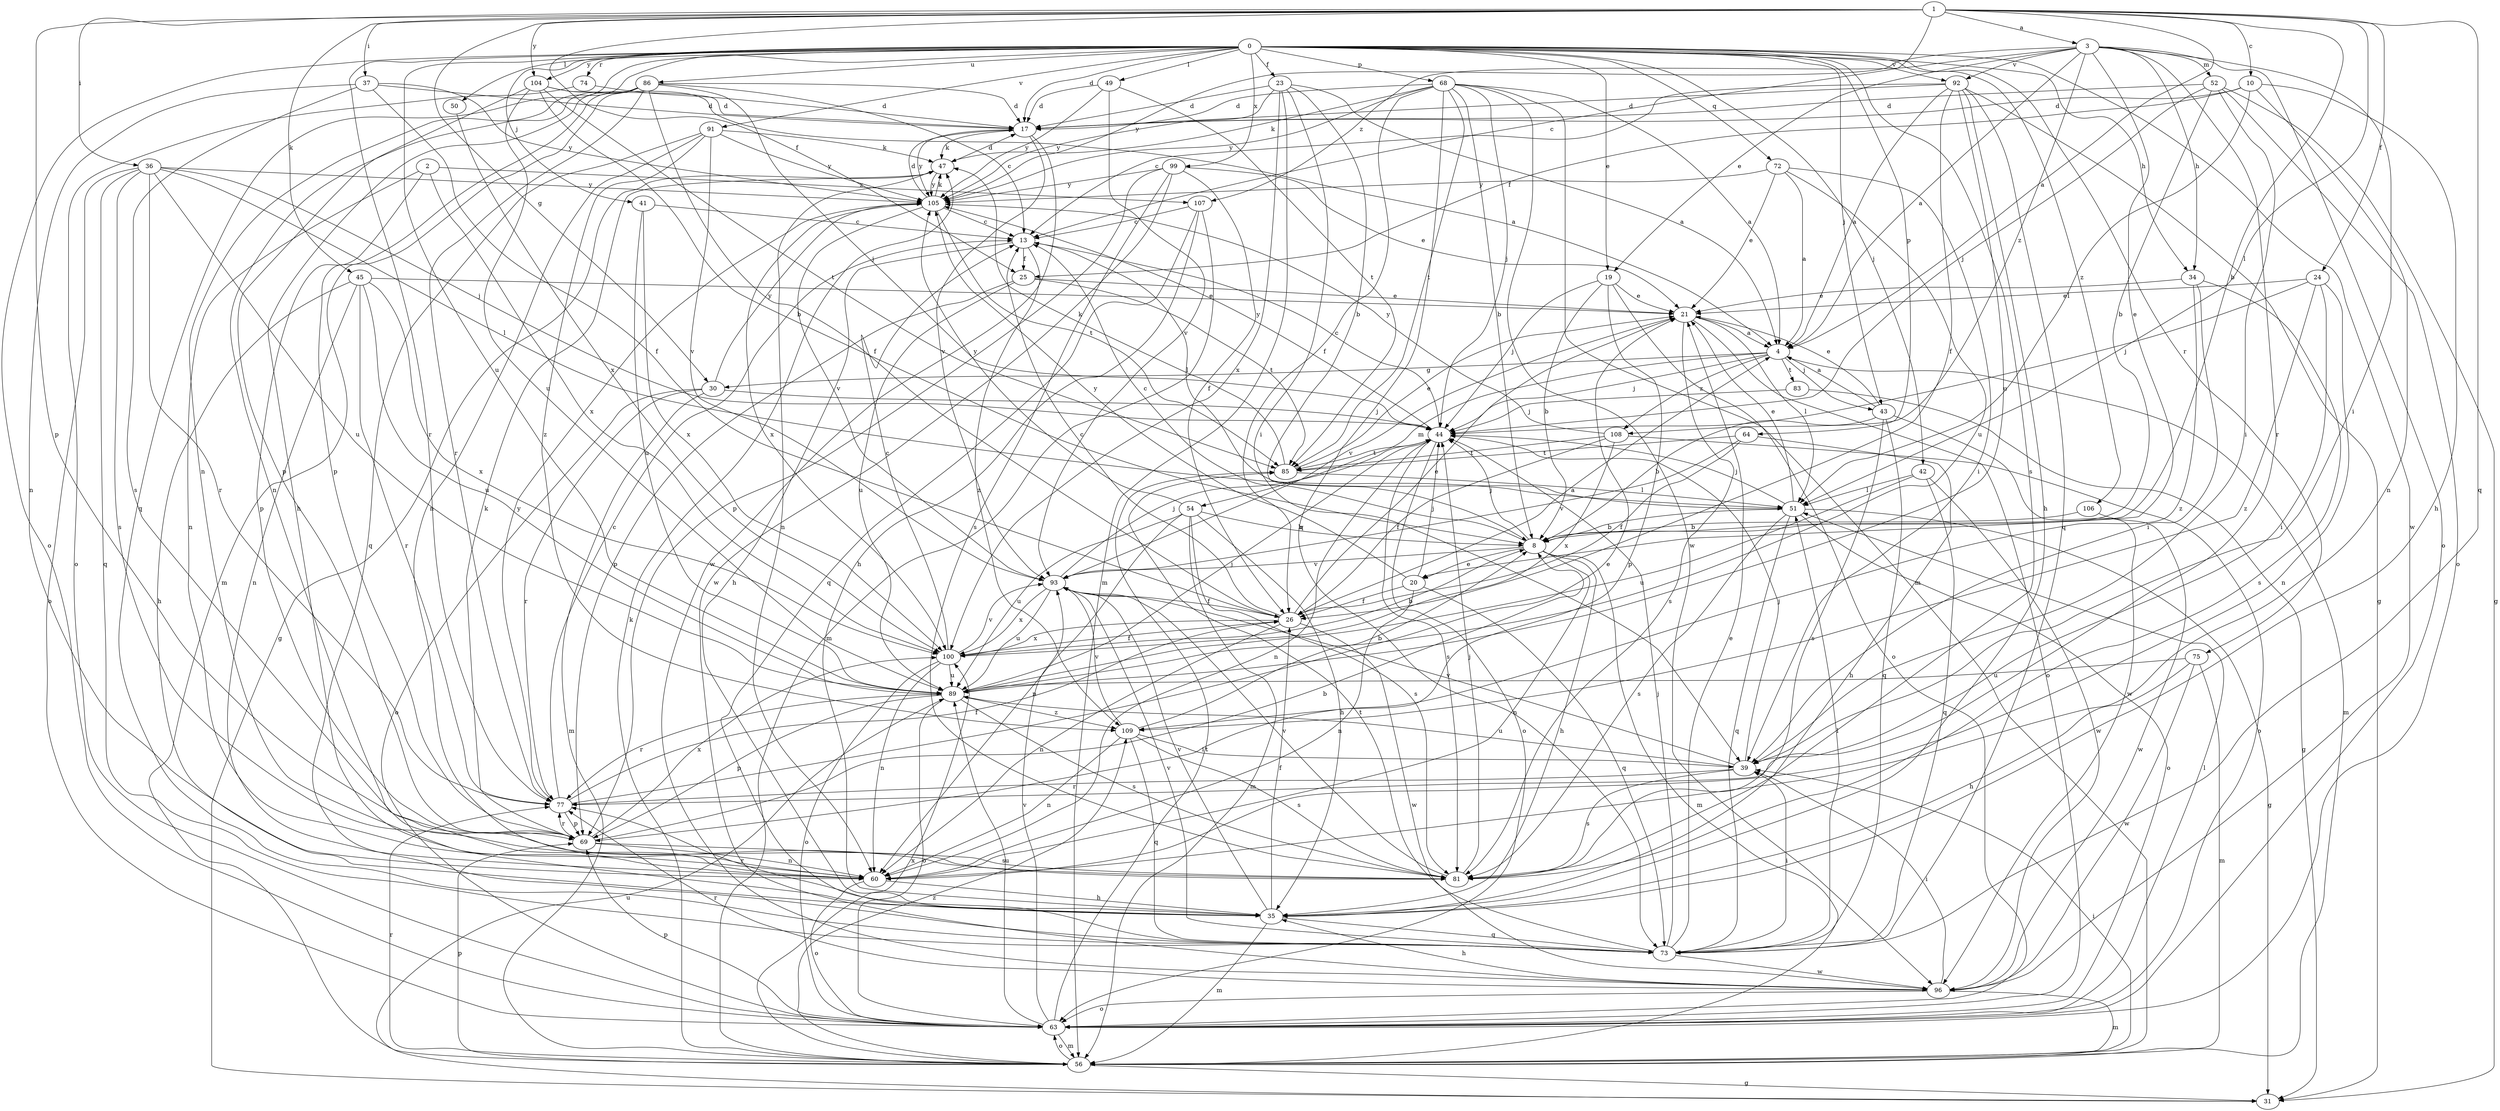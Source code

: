 strict digraph  {
0;
1;
2;
3;
4;
8;
10;
13;
17;
19;
20;
21;
23;
24;
25;
26;
30;
31;
34;
35;
36;
37;
39;
41;
42;
43;
44;
45;
47;
49;
50;
51;
52;
54;
56;
60;
63;
64;
68;
69;
72;
73;
74;
75;
77;
81;
83;
85;
86;
89;
91;
92;
93;
96;
99;
100;
104;
105;
106;
107;
108;
109;
0 -> 17  [label=d];
0 -> 19  [label=e];
0 -> 23  [label=f];
0 -> 34  [label=h];
0 -> 41  [label=j];
0 -> 42  [label=j];
0 -> 43  [label=j];
0 -> 49  [label=l];
0 -> 50  [label=l];
0 -> 60  [label=n];
0 -> 63  [label=o];
0 -> 64  [label=p];
0 -> 68  [label=p];
0 -> 72  [label=q];
0 -> 73  [label=q];
0 -> 74  [label=r];
0 -> 75  [label=r];
0 -> 77  [label=r];
0 -> 81  [label=s];
0 -> 86  [label=u];
0 -> 89  [label=u];
0 -> 91  [label=v];
0 -> 92  [label=v];
0 -> 96  [label=w];
0 -> 99  [label=x];
0 -> 104  [label=y];
0 -> 106  [label=z];
1 -> 3  [label=a];
1 -> 4  [label=a];
1 -> 8  [label=b];
1 -> 10  [label=c];
1 -> 13  [label=c];
1 -> 24  [label=f];
1 -> 25  [label=f];
1 -> 30  [label=g];
1 -> 36  [label=i];
1 -> 37  [label=i];
1 -> 45  [label=k];
1 -> 51  [label=l];
1 -> 69  [label=p];
1 -> 73  [label=q];
1 -> 104  [label=y];
2 -> 60  [label=n];
2 -> 69  [label=p];
2 -> 100  [label=x];
2 -> 107  [label=z];
3 -> 4  [label=a];
3 -> 19  [label=e];
3 -> 20  [label=e];
3 -> 34  [label=h];
3 -> 39  [label=i];
3 -> 52  [label=m];
3 -> 63  [label=o];
3 -> 77  [label=r];
3 -> 92  [label=v];
3 -> 105  [label=y];
3 -> 107  [label=z];
3 -> 108  [label=z];
4 -> 30  [label=g];
4 -> 43  [label=j];
4 -> 44  [label=j];
4 -> 54  [label=m];
4 -> 56  [label=m];
4 -> 83  [label=t];
4 -> 108  [label=z];
8 -> 13  [label=c];
8 -> 20  [label=e];
8 -> 35  [label=h];
8 -> 44  [label=j];
8 -> 56  [label=m];
8 -> 60  [label=n];
8 -> 93  [label=v];
10 -> 17  [label=d];
10 -> 25  [label=f];
10 -> 35  [label=h];
10 -> 51  [label=l];
10 -> 60  [label=n];
13 -> 25  [label=f];
13 -> 35  [label=h];
13 -> 51  [label=l];
13 -> 109  [label=z];
17 -> 47  [label=k];
17 -> 93  [label=v];
17 -> 96  [label=w];
17 -> 105  [label=y];
19 -> 8  [label=b];
19 -> 21  [label=e];
19 -> 44  [label=j];
19 -> 63  [label=o];
19 -> 69  [label=p];
20 -> 26  [label=f];
20 -> 44  [label=j];
20 -> 60  [label=n];
20 -> 73  [label=q];
20 -> 105  [label=y];
21 -> 4  [label=a];
21 -> 51  [label=l];
21 -> 63  [label=o];
21 -> 81  [label=s];
21 -> 93  [label=v];
23 -> 4  [label=a];
23 -> 8  [label=b];
23 -> 17  [label=d];
23 -> 39  [label=i];
23 -> 56  [label=m];
23 -> 100  [label=x];
23 -> 105  [label=y];
24 -> 21  [label=e];
24 -> 39  [label=i];
24 -> 44  [label=j];
24 -> 60  [label=n];
24 -> 109  [label=z];
25 -> 21  [label=e];
25 -> 69  [label=p];
25 -> 85  [label=t];
25 -> 89  [label=u];
26 -> 4  [label=a];
26 -> 13  [label=c];
26 -> 21  [label=e];
26 -> 60  [label=n];
26 -> 96  [label=w];
26 -> 100  [label=x];
30 -> 44  [label=j];
30 -> 56  [label=m];
30 -> 63  [label=o];
30 -> 77  [label=r];
30 -> 105  [label=y];
31 -> 89  [label=u];
34 -> 21  [label=e];
34 -> 39  [label=i];
34 -> 81  [label=s];
34 -> 109  [label=z];
35 -> 26  [label=f];
35 -> 56  [label=m];
35 -> 73  [label=q];
35 -> 77  [label=r];
35 -> 93  [label=v];
36 -> 44  [label=j];
36 -> 51  [label=l];
36 -> 63  [label=o];
36 -> 73  [label=q];
36 -> 77  [label=r];
36 -> 81  [label=s];
36 -> 89  [label=u];
36 -> 105  [label=y];
37 -> 17  [label=d];
37 -> 26  [label=f];
37 -> 60  [label=n];
37 -> 81  [label=s];
37 -> 105  [label=y];
39 -> 44  [label=j];
39 -> 77  [label=r];
39 -> 81  [label=s];
39 -> 89  [label=u];
39 -> 93  [label=v];
41 -> 13  [label=c];
41 -> 89  [label=u];
41 -> 100  [label=x];
42 -> 51  [label=l];
42 -> 73  [label=q];
42 -> 89  [label=u];
42 -> 96  [label=w];
43 -> 4  [label=a];
43 -> 8  [label=b];
43 -> 21  [label=e];
43 -> 73  [label=q];
43 -> 81  [label=s];
43 -> 96  [label=w];
44 -> 13  [label=c];
44 -> 60  [label=n];
44 -> 63  [label=o];
44 -> 81  [label=s];
44 -> 85  [label=t];
44 -> 105  [label=y];
45 -> 21  [label=e];
45 -> 35  [label=h];
45 -> 60  [label=n];
45 -> 77  [label=r];
45 -> 89  [label=u];
45 -> 100  [label=x];
47 -> 17  [label=d];
47 -> 31  [label=g];
47 -> 60  [label=n];
47 -> 105  [label=y];
49 -> 17  [label=d];
49 -> 85  [label=t];
49 -> 93  [label=v];
49 -> 105  [label=y];
50 -> 100  [label=x];
51 -> 8  [label=b];
51 -> 21  [label=e];
51 -> 31  [label=g];
51 -> 44  [label=j];
51 -> 63  [label=o];
51 -> 73  [label=q];
51 -> 81  [label=s];
52 -> 8  [label=b];
52 -> 17  [label=d];
52 -> 31  [label=g];
52 -> 39  [label=i];
52 -> 44  [label=j];
52 -> 63  [label=o];
54 -> 8  [label=b];
54 -> 35  [label=h];
54 -> 56  [label=m];
54 -> 60  [label=n];
54 -> 81  [label=s];
54 -> 89  [label=u];
54 -> 105  [label=y];
56 -> 31  [label=g];
56 -> 39  [label=i];
56 -> 47  [label=k];
56 -> 63  [label=o];
56 -> 69  [label=p];
56 -> 77  [label=r];
56 -> 100  [label=x];
56 -> 109  [label=z];
60 -> 35  [label=h];
60 -> 63  [label=o];
63 -> 51  [label=l];
63 -> 56  [label=m];
63 -> 69  [label=p];
63 -> 85  [label=t];
63 -> 89  [label=u];
63 -> 93  [label=v];
64 -> 26  [label=f];
64 -> 35  [label=h];
64 -> 85  [label=t];
64 -> 93  [label=v];
68 -> 4  [label=a];
68 -> 8  [label=b];
68 -> 17  [label=d];
68 -> 26  [label=f];
68 -> 44  [label=j];
68 -> 47  [label=k];
68 -> 56  [label=m];
68 -> 73  [label=q];
68 -> 85  [label=t];
68 -> 96  [label=w];
68 -> 105  [label=y];
69 -> 8  [label=b];
69 -> 47  [label=k];
69 -> 60  [label=n];
69 -> 77  [label=r];
69 -> 81  [label=s];
69 -> 100  [label=x];
72 -> 4  [label=a];
72 -> 21  [label=e];
72 -> 39  [label=i];
72 -> 89  [label=u];
72 -> 105  [label=y];
73 -> 21  [label=e];
73 -> 39  [label=i];
73 -> 44  [label=j];
73 -> 51  [label=l];
73 -> 85  [label=t];
73 -> 93  [label=v];
73 -> 96  [label=w];
74 -> 17  [label=d];
74 -> 63  [label=o];
75 -> 35  [label=h];
75 -> 56  [label=m];
75 -> 89  [label=u];
75 -> 96  [label=w];
77 -> 13  [label=c];
77 -> 21  [label=e];
77 -> 26  [label=f];
77 -> 69  [label=p];
77 -> 105  [label=y];
81 -> 44  [label=j];
81 -> 93  [label=v];
83 -> 31  [label=g];
83 -> 44  [label=j];
85 -> 21  [label=e];
85 -> 47  [label=k];
85 -> 51  [label=l];
86 -> 13  [label=c];
86 -> 17  [label=d];
86 -> 26  [label=f];
86 -> 35  [label=h];
86 -> 44  [label=j];
86 -> 56  [label=m];
86 -> 60  [label=n];
86 -> 69  [label=p];
86 -> 77  [label=r];
89 -> 44  [label=j];
89 -> 63  [label=o];
89 -> 69  [label=p];
89 -> 77  [label=r];
89 -> 81  [label=s];
89 -> 109  [label=z];
91 -> 47  [label=k];
91 -> 60  [label=n];
91 -> 73  [label=q];
91 -> 93  [label=v];
91 -> 105  [label=y];
91 -> 109  [label=z];
92 -> 4  [label=a];
92 -> 13  [label=c];
92 -> 17  [label=d];
92 -> 26  [label=f];
92 -> 31  [label=g];
92 -> 35  [label=h];
92 -> 73  [label=q];
92 -> 89  [label=u];
93 -> 26  [label=f];
93 -> 44  [label=j];
93 -> 89  [label=u];
93 -> 100  [label=x];
96 -> 35  [label=h];
96 -> 39  [label=i];
96 -> 56  [label=m];
96 -> 63  [label=o];
96 -> 77  [label=r];
99 -> 21  [label=e];
99 -> 26  [label=f];
99 -> 69  [label=p];
99 -> 81  [label=s];
99 -> 96  [label=w];
99 -> 105  [label=y];
100 -> 8  [label=b];
100 -> 13  [label=c];
100 -> 26  [label=f];
100 -> 60  [label=n];
100 -> 63  [label=o];
100 -> 89  [label=u];
100 -> 93  [label=v];
104 -> 4  [label=a];
104 -> 8  [label=b];
104 -> 17  [label=d];
104 -> 69  [label=p];
104 -> 85  [label=t];
104 -> 89  [label=u];
105 -> 13  [label=c];
105 -> 17  [label=d];
105 -> 47  [label=k];
105 -> 85  [label=t];
105 -> 93  [label=v];
105 -> 100  [label=x];
106 -> 8  [label=b];
106 -> 96  [label=w];
107 -> 13  [label=c];
107 -> 35  [label=h];
107 -> 56  [label=m];
107 -> 73  [label=q];
108 -> 26  [label=f];
108 -> 63  [label=o];
108 -> 85  [label=t];
108 -> 100  [label=x];
108 -> 105  [label=y];
109 -> 8  [label=b];
109 -> 39  [label=i];
109 -> 60  [label=n];
109 -> 73  [label=q];
109 -> 81  [label=s];
109 -> 93  [label=v];
}

